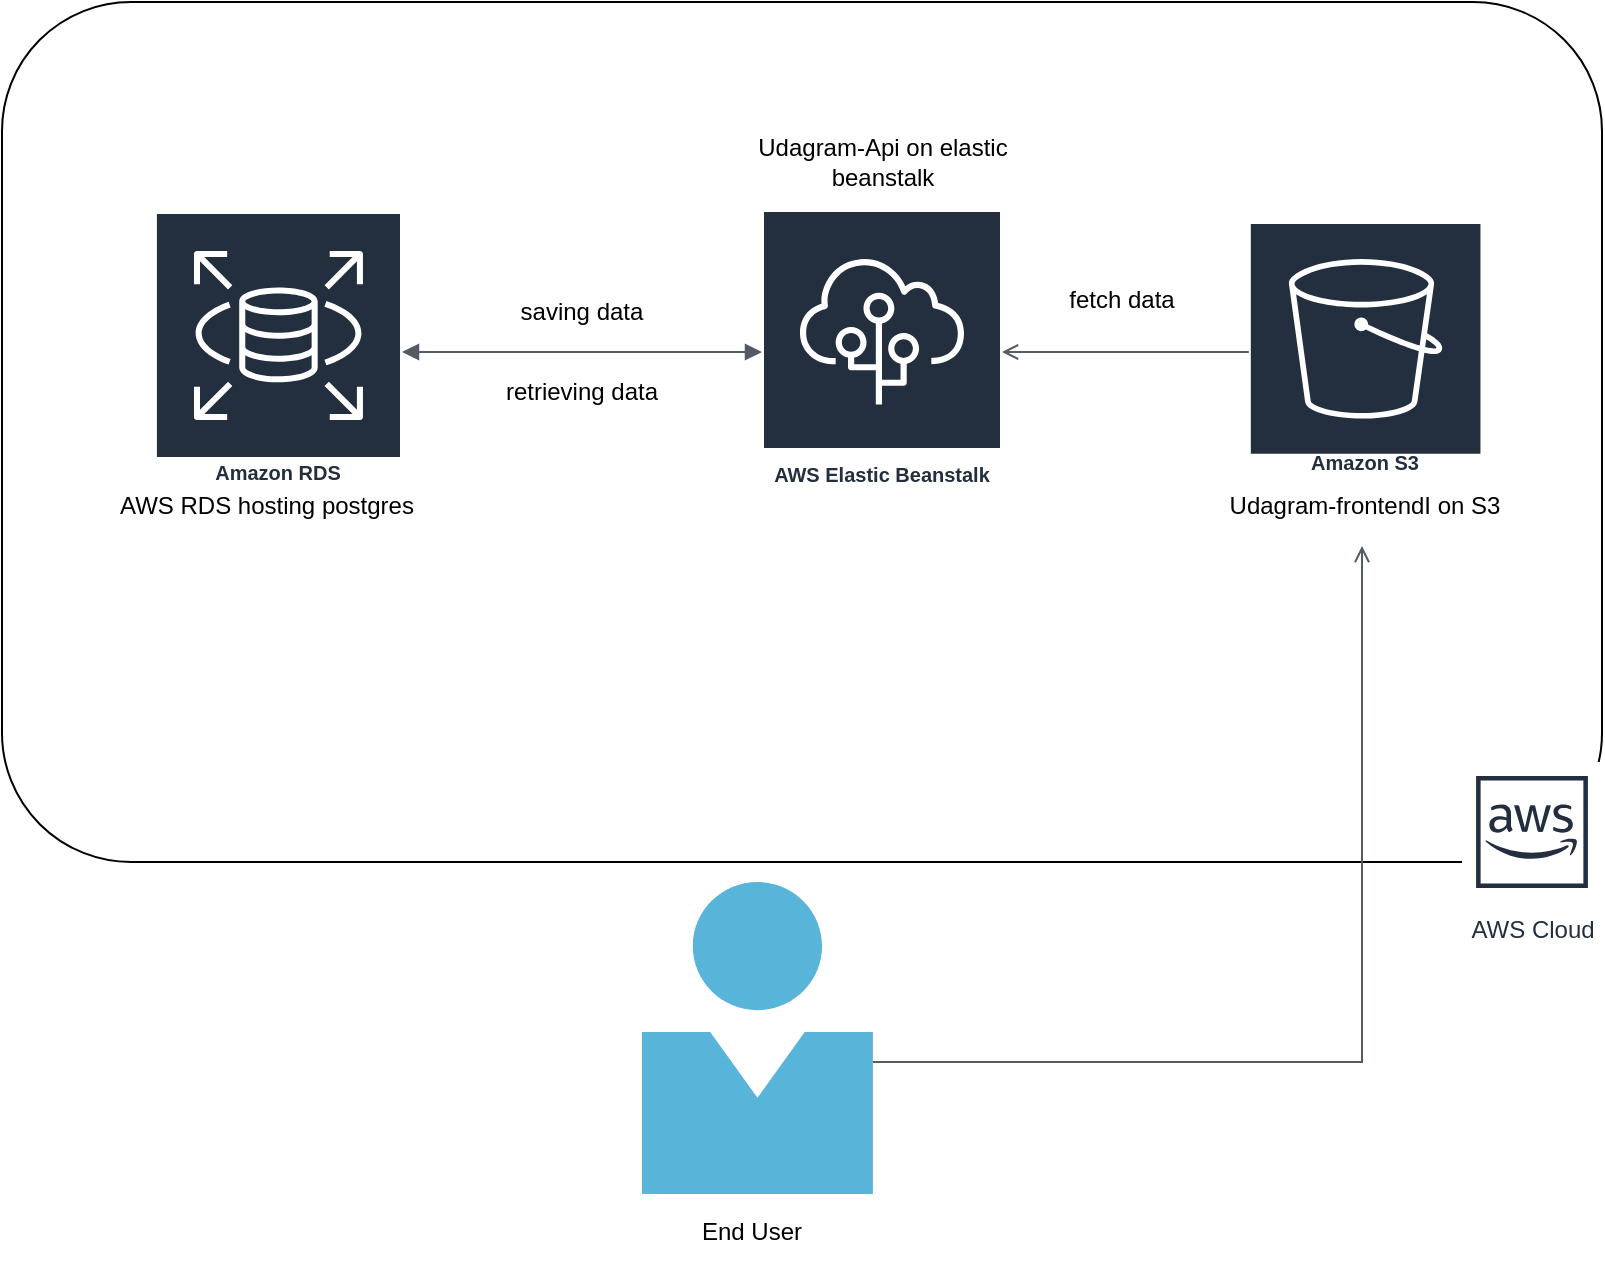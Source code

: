 <mxfile version="17.4.0" type="device"><diagram id="d6CoZOJFTFUU9xFqikdX" name="Page-1"><mxGraphModel dx="2646" dy="544" grid="1" gridSize="10" guides="1" tooltips="1" connect="1" arrows="1" fold="1" page="1" pageScale="1" pageWidth="850" pageHeight="1100" math="0" shadow="0"><root><mxCell id="0"/><mxCell id="1" parent="0"/><mxCell id="xe1XxMMkulX6FQD9Bvg1-3" value="" style="rounded=1;whiteSpace=wrap;html=1;" parent="1" vertex="1"><mxGeometry x="-1680" y="160" width="800" height="430" as="geometry"/></mxCell><mxCell id="xe1XxMMkulX6FQD9Bvg1-6" value="Udagram-Api on&amp;nbsp;elastic beanstalk" style="text;html=1;strokeColor=none;fillColor=none;align=center;verticalAlign=middle;whiteSpace=wrap;rounded=0;" parent="1" vertex="1"><mxGeometry x="-1322.5" y="220" width="165" height="40" as="geometry"/></mxCell><mxCell id="xe1XxMMkulX6FQD9Bvg1-10" value="AWS RDS hosting postgres" style="text;html=1;strokeColor=none;fillColor=none;align=center;verticalAlign=middle;whiteSpace=wrap;rounded=0;" parent="1" vertex="1"><mxGeometry x="-1630" y="392" width="165" height="40" as="geometry"/></mxCell><mxCell id="xe1XxMMkulX6FQD9Bvg1-17" value="saving data" style="text;html=1;strokeColor=none;fillColor=none;align=center;verticalAlign=middle;whiteSpace=wrap;rounded=0;" parent="1" vertex="1"><mxGeometry x="-1440" y="300" width="100" height="30" as="geometry"/></mxCell><mxCell id="xe1XxMMkulX6FQD9Bvg1-19" value="retrieving data" style="text;html=1;strokeColor=none;fillColor=none;align=center;verticalAlign=middle;whiteSpace=wrap;rounded=0;" parent="1" vertex="1"><mxGeometry x="-1440" y="340" width="100" height="30" as="geometry"/></mxCell><mxCell id="xe1XxMMkulX6FQD9Bvg1-21" value="Udagram-frontendI on S3" style="text;html=1;strokeColor=none;fillColor=none;align=center;verticalAlign=middle;whiteSpace=wrap;rounded=0;" parent="1" vertex="1"><mxGeometry x="-1080.68" y="392" width="165" height="40" as="geometry"/></mxCell><mxCell id="xe1XxMMkulX6FQD9Bvg1-32" value="End User" style="text;html=1;strokeColor=none;fillColor=none;align=center;verticalAlign=middle;whiteSpace=wrap;rounded=0;" parent="1" vertex="1"><mxGeometry x="-1335" y="760" width="60" height="30" as="geometry"/></mxCell><mxCell id="O-I1GC6FKhuB_D9GIzDM-2" value="Amazon S3" style="sketch=0;outlineConnect=0;fontColor=#232F3E;gradientColor=none;strokeColor=#ffffff;fillColor=#232F3E;dashed=0;verticalLabelPosition=middle;verticalAlign=bottom;align=center;html=1;whiteSpace=wrap;fontSize=10;fontStyle=1;spacing=3;shape=mxgraph.aws4.productIcon;prIcon=mxgraph.aws4.s3;" vertex="1" parent="1"><mxGeometry x="-1056.59" y="270" width="116.82" height="130" as="geometry"/></mxCell><mxCell id="O-I1GC6FKhuB_D9GIzDM-8" value="AWS Elastic Beanstalk" style="sketch=0;outlineConnect=0;fontColor=#232F3E;gradientColor=none;strokeColor=#ffffff;fillColor=#232F3E;dashed=0;verticalLabelPosition=middle;verticalAlign=bottom;align=center;html=1;whiteSpace=wrap;fontSize=10;fontStyle=1;spacing=3;shape=mxgraph.aws4.productIcon;prIcon=mxgraph.aws4.elastic_beanstalk;" vertex="1" parent="1"><mxGeometry x="-1300" y="264" width="120" height="142" as="geometry"/></mxCell><mxCell id="O-I1GC6FKhuB_D9GIzDM-20" value="" style="edgeStyle=orthogonalEdgeStyle;html=1;endArrow=open;elbow=vertical;startArrow=none;endFill=0;strokeColor=#545B64;rounded=0;" edge="1" parent="1" source="O-I1GC6FKhuB_D9GIzDM-30" target="xe1XxMMkulX6FQD9Bvg1-21"><mxGeometry width="100" relative="1" as="geometry"><mxPoint x="-1230" y="690" as="sourcePoint"/><mxPoint x="-1000" y="480" as="targetPoint"/><Array as="points"><mxPoint x="-1000" y="690"/></Array></mxGeometry></mxCell><mxCell id="O-I1GC6FKhuB_D9GIzDM-27" value="" style="edgeStyle=orthogonalEdgeStyle;html=1;endArrow=none;elbow=vertical;startArrow=open;startFill=0;strokeColor=#545B64;rounded=0;" edge="1" parent="1" source="O-I1GC6FKhuB_D9GIzDM-8" target="O-I1GC6FKhuB_D9GIzDM-2"><mxGeometry width="100" relative="1" as="geometry"><mxPoint x="-1192" y="323" as="sourcePoint"/><mxPoint x="-1140" y="323" as="targetPoint"/></mxGeometry></mxCell><mxCell id="O-I1GC6FKhuB_D9GIzDM-28" value="fetch data" style="text;html=1;strokeColor=none;fillColor=none;align=center;verticalAlign=middle;whiteSpace=wrap;rounded=0;" vertex="1" parent="1"><mxGeometry x="-1170" y="294" width="100" height="30" as="geometry"/></mxCell><mxCell id="O-I1GC6FKhuB_D9GIzDM-29" value="Amazon RDS" style="sketch=0;outlineConnect=0;fontColor=#232F3E;gradientColor=none;strokeColor=#ffffff;fillColor=#232F3E;dashed=0;verticalLabelPosition=middle;verticalAlign=bottom;align=center;html=1;whiteSpace=wrap;fontSize=10;fontStyle=1;spacing=3;shape=mxgraph.aws4.productIcon;prIcon=mxgraph.aws4.rds;" vertex="1" parent="1"><mxGeometry x="-1603.55" y="265" width="123.55" height="140" as="geometry"/></mxCell><mxCell id="O-I1GC6FKhuB_D9GIzDM-30" value="" style="sketch=0;aspect=fixed;html=1;points=[];align=center;image;fontSize=12;image=img/lib/mscae/Person.svg;" vertex="1" parent="1"><mxGeometry x="-1360" y="600" width="115.44" height="156" as="geometry"/></mxCell><mxCell id="O-I1GC6FKhuB_D9GIzDM-31" value="" style="edgeStyle=orthogonalEdgeStyle;html=1;endArrow=block;elbow=vertical;startArrow=block;startFill=1;endFill=1;strokeColor=#545B64;rounded=0;" edge="1" parent="1" source="O-I1GC6FKhuB_D9GIzDM-29" target="O-I1GC6FKhuB_D9GIzDM-8"><mxGeometry width="100" relative="1" as="geometry"><mxPoint x="-1465" y="334.5" as="sourcePoint"/><mxPoint x="-1365" y="334.5" as="targetPoint"/></mxGeometry></mxCell><mxCell id="O-I1GC6FKhuB_D9GIzDM-32" value="AWS Cloud" style="sketch=0;outlineConnect=0;fontColor=#232F3E;gradientColor=none;strokeColor=#232F3E;fillColor=#ffffff;dashed=0;verticalLabelPosition=bottom;verticalAlign=top;align=center;html=1;fontSize=12;fontStyle=0;aspect=fixed;shape=mxgraph.aws4.resourceIcon;resIcon=mxgraph.aws4.aws_cloud;" vertex="1" parent="1"><mxGeometry x="-950" y="540" width="70" height="70" as="geometry"/></mxCell></root></mxGraphModel></diagram></mxfile>